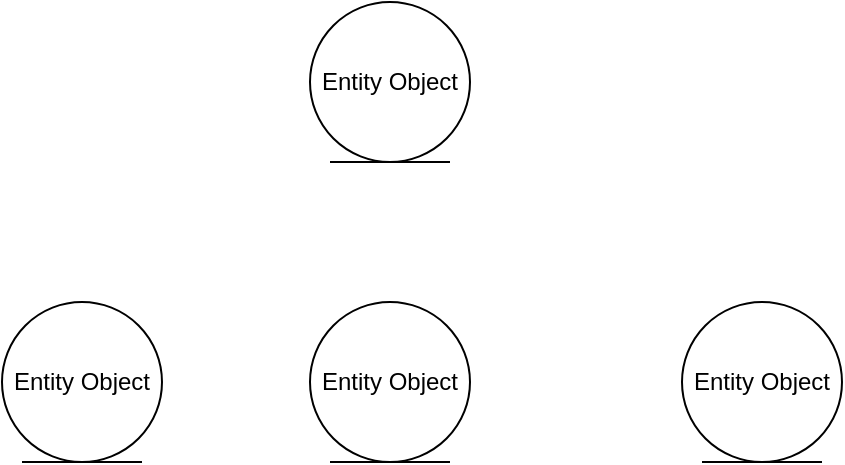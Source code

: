 <mxfile version="27.1.6">
  <diagram name="Página-1" id="b-eg1-FrF9y84uEL_RRn">
    <mxGraphModel dx="721" dy="482" grid="1" gridSize="10" guides="1" tooltips="1" connect="1" arrows="1" fold="1" page="1" pageScale="1" pageWidth="827" pageHeight="1169" math="0" shadow="0" adaptiveColors="none">
      <root>
        <mxCell id="0" />
        <mxCell id="1" parent="0" />
        <mxCell id="1Na_u8QP2jS8yMY4hHAe-1" value="Entity Object" style="ellipse;shape=umlEntity;whiteSpace=wrap;html=1;" vertex="1" parent="1">
          <mxGeometry x="414" y="70" width="80" height="80" as="geometry" />
        </mxCell>
        <mxCell id="1Na_u8QP2jS8yMY4hHAe-2" value="Entity Object" style="ellipse;shape=umlEntity;whiteSpace=wrap;html=1;" vertex="1" parent="1">
          <mxGeometry x="260" y="220" width="80" height="80" as="geometry" />
        </mxCell>
        <mxCell id="1Na_u8QP2jS8yMY4hHAe-3" value="Entity Object" style="ellipse;shape=umlEntity;whiteSpace=wrap;html=1;" vertex="1" parent="1">
          <mxGeometry x="414" y="220" width="80" height="80" as="geometry" />
        </mxCell>
        <mxCell id="1Na_u8QP2jS8yMY4hHAe-4" value="Entity Object" style="ellipse;shape=umlEntity;whiteSpace=wrap;html=1;" vertex="1" parent="1">
          <mxGeometry x="600" y="220" width="80" height="80" as="geometry" />
        </mxCell>
      </root>
    </mxGraphModel>
  </diagram>
</mxfile>

